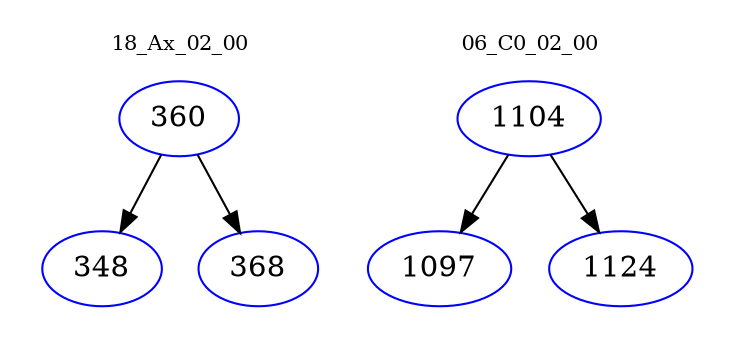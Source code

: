 digraph{
subgraph cluster_0 {
color = white
label = "18_Ax_02_00";
fontsize=10;
T0_360 [label="360", color="blue"]
T0_360 -> T0_348 [color="black"]
T0_348 [label="348", color="blue"]
T0_360 -> T0_368 [color="black"]
T0_368 [label="368", color="blue"]
}
subgraph cluster_1 {
color = white
label = "06_C0_02_00";
fontsize=10;
T1_1104 [label="1104", color="blue"]
T1_1104 -> T1_1097 [color="black"]
T1_1097 [label="1097", color="blue"]
T1_1104 -> T1_1124 [color="black"]
T1_1124 [label="1124", color="blue"]
}
}
